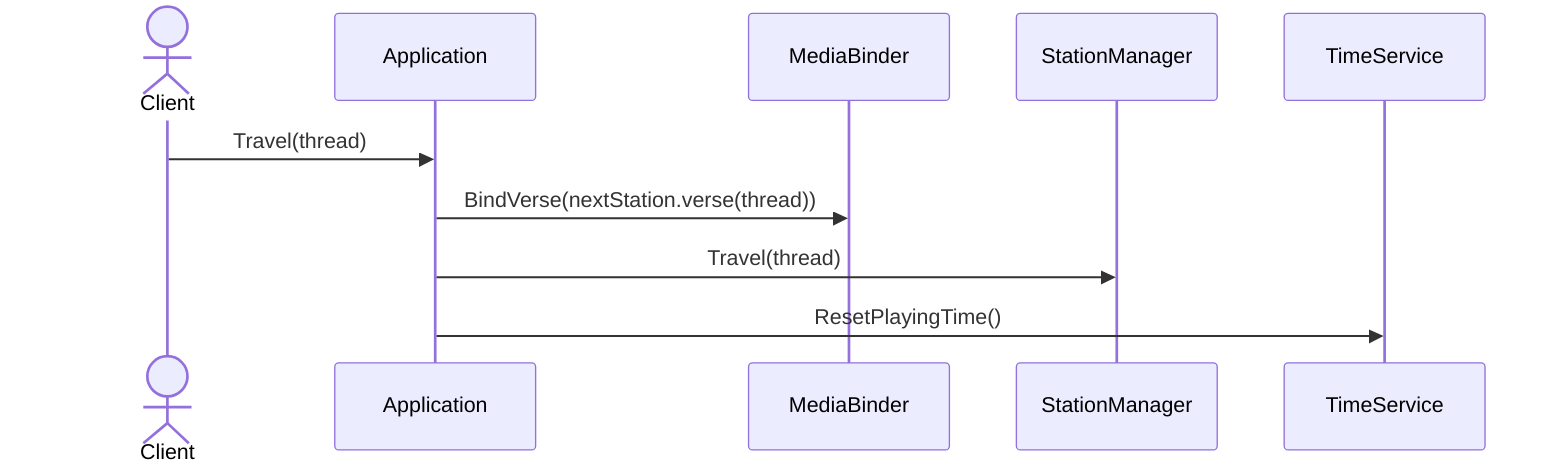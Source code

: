 sequenceDiagram
    actor Client
    participant Application
    participant MediaBinder
    participant StationManager

    Client->>Application: Travel(thread)
    Application->>MediaBinder: BindVerse(nextStation.verse(thread))
    Application->>StationManager: Travel(thread)
    Application->>TimeService: ResetPlayingTime()